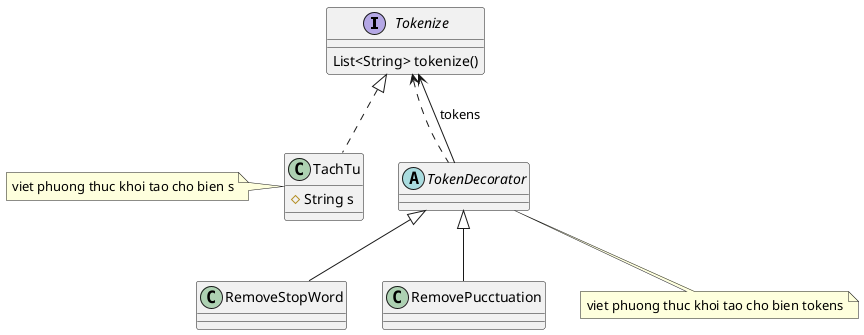 @startuml
'https://plantuml.com/sequence-diagram

interface Tokenize{
    List<String> tokenize()

}
abstract class TokenDecorator
class TachTu{
# String s
}
Tokenize <|.. TachTu
Tokenize <.. TokenDecorator
TokenDecorator --> Tokenize: tokens
TokenDecorator <|-- RemoveStopWord
TokenDecorator <|-- RemovePucctuation
note bottom of TokenDecorator
    viet phuong thuc khoi tao cho bien tokens
end note

note left of TachTu
    viet phuong thuc khoi tao cho bien s
end note
@enduml